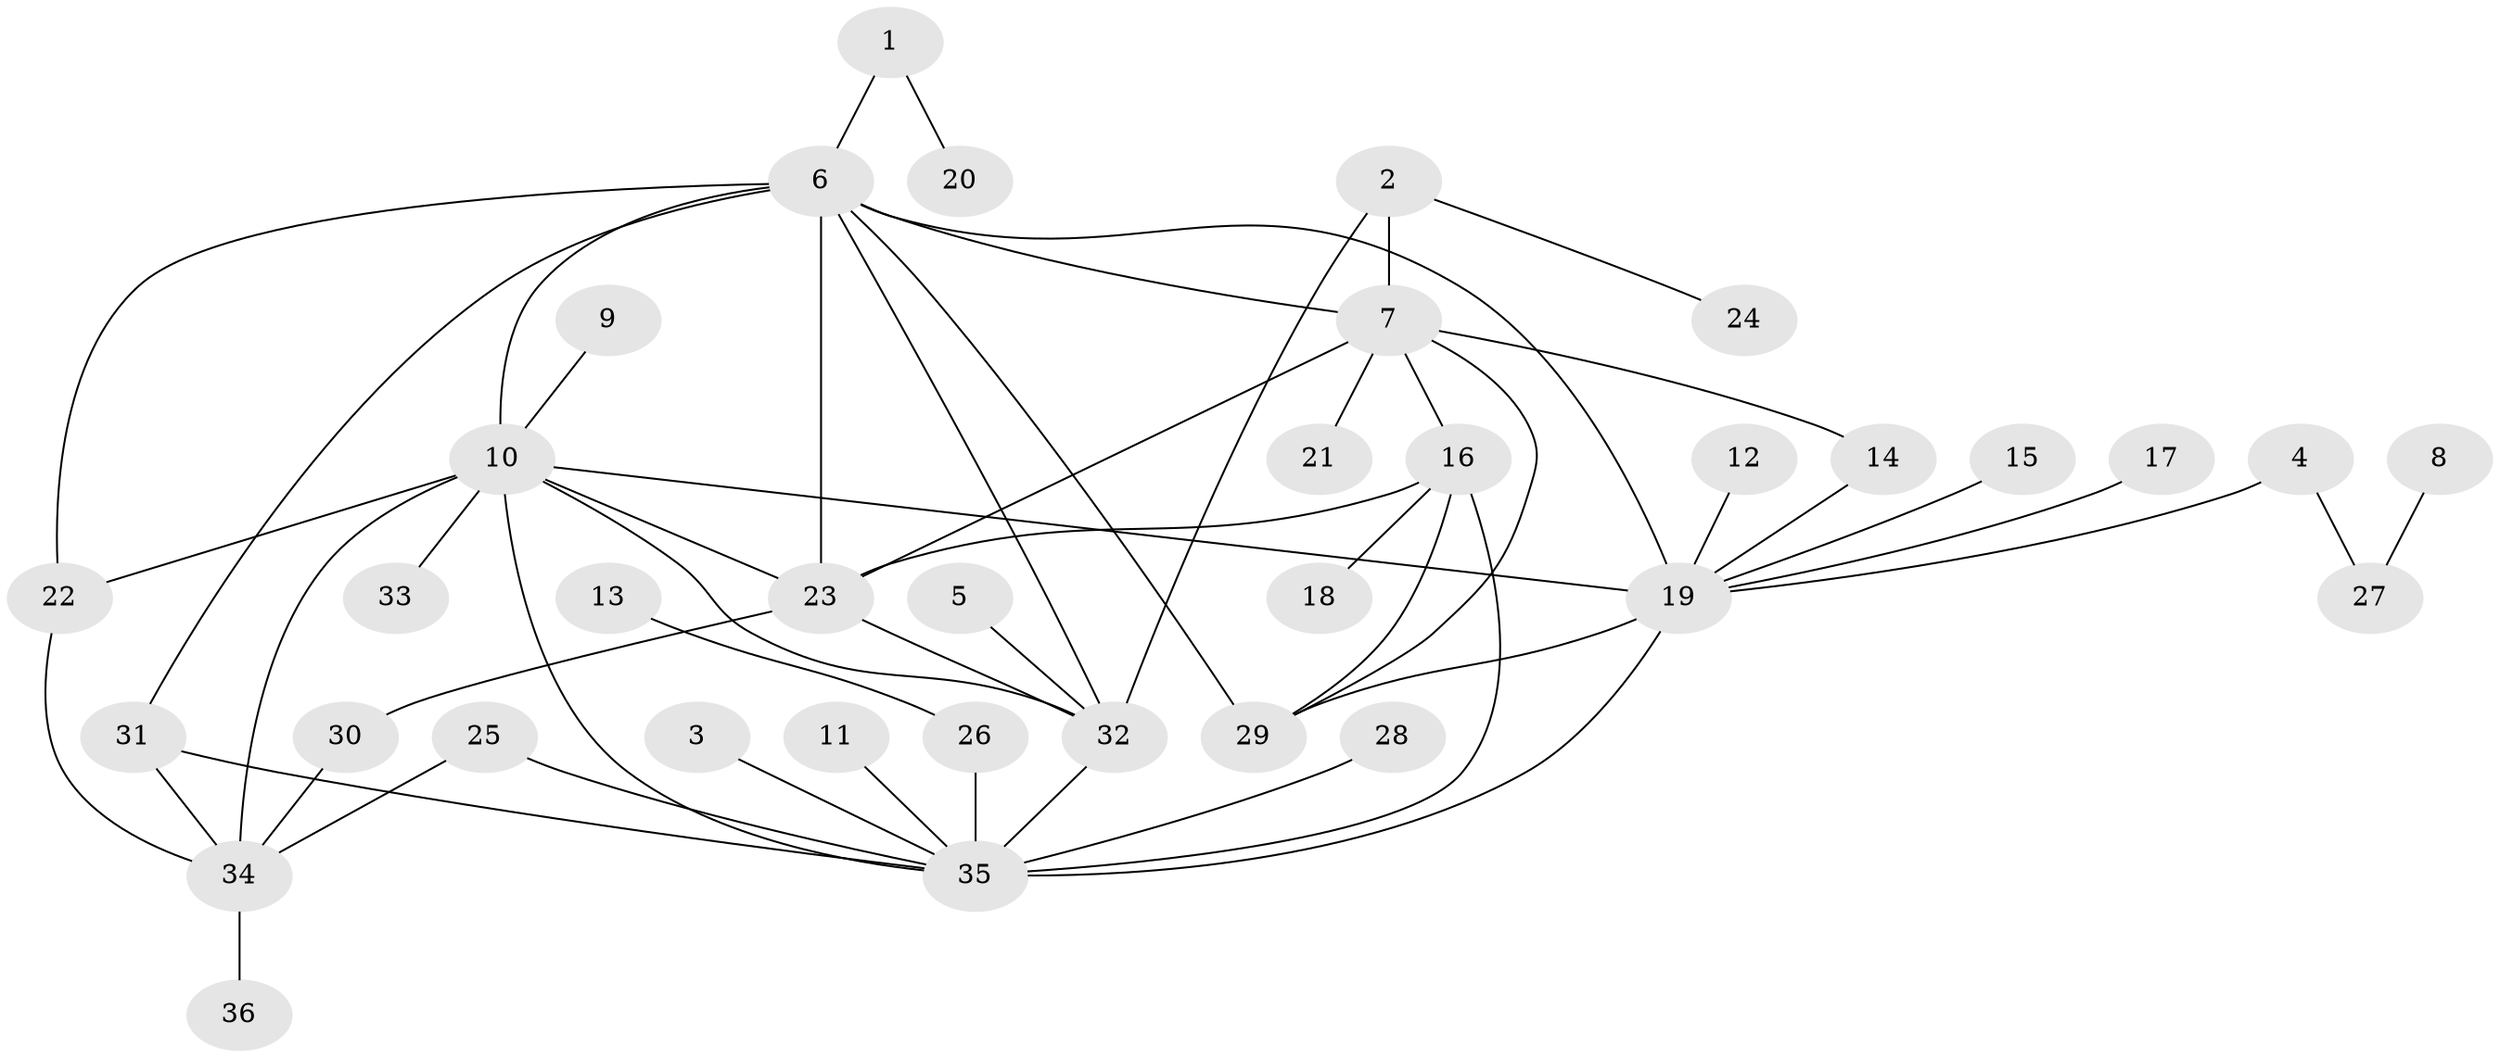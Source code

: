 // original degree distribution, {13: 0.027777777777777776, 15: 0.013888888888888888, 4: 0.05555555555555555, 2: 0.25, 1: 0.4583333333333333, 16: 0.013888888888888888, 7: 0.027777777777777776, 6: 0.013888888888888888, 3: 0.08333333333333333, 9: 0.013888888888888888, 5: 0.041666666666666664}
// Generated by graph-tools (version 1.1) at 2025/36/03/04/25 23:36:53]
// undirected, 36 vertices, 55 edges
graph export_dot {
  node [color=gray90,style=filled];
  1;
  2;
  3;
  4;
  5;
  6;
  7;
  8;
  9;
  10;
  11;
  12;
  13;
  14;
  15;
  16;
  17;
  18;
  19;
  20;
  21;
  22;
  23;
  24;
  25;
  26;
  27;
  28;
  29;
  30;
  31;
  32;
  33;
  34;
  35;
  36;
  1 -- 6 [weight=1.0];
  1 -- 20 [weight=1.0];
  2 -- 7 [weight=1.0];
  2 -- 24 [weight=1.0];
  2 -- 32 [weight=1.0];
  3 -- 35 [weight=1.0];
  4 -- 19 [weight=1.0];
  4 -- 27 [weight=1.0];
  5 -- 32 [weight=1.0];
  6 -- 7 [weight=1.0];
  6 -- 10 [weight=1.0];
  6 -- 19 [weight=1.0];
  6 -- 22 [weight=1.0];
  6 -- 23 [weight=2.0];
  6 -- 29 [weight=1.0];
  6 -- 31 [weight=1.0];
  6 -- 32 [weight=1.0];
  7 -- 14 [weight=1.0];
  7 -- 16 [weight=1.0];
  7 -- 21 [weight=1.0];
  7 -- 23 [weight=1.0];
  7 -- 29 [weight=1.0];
  8 -- 27 [weight=1.0];
  9 -- 10 [weight=1.0];
  10 -- 19 [weight=1.0];
  10 -- 22 [weight=1.0];
  10 -- 23 [weight=1.0];
  10 -- 32 [weight=1.0];
  10 -- 33 [weight=1.0];
  10 -- 34 [weight=2.0];
  10 -- 35 [weight=1.0];
  11 -- 35 [weight=1.0];
  12 -- 19 [weight=1.0];
  13 -- 26 [weight=1.0];
  14 -- 19 [weight=1.0];
  15 -- 19 [weight=1.0];
  16 -- 18 [weight=1.0];
  16 -- 23 [weight=2.0];
  16 -- 29 [weight=1.0];
  16 -- 35 [weight=1.0];
  17 -- 19 [weight=1.0];
  19 -- 29 [weight=2.0];
  19 -- 35 [weight=2.0];
  22 -- 34 [weight=1.0];
  23 -- 30 [weight=1.0];
  23 -- 32 [weight=1.0];
  25 -- 34 [weight=1.0];
  25 -- 35 [weight=1.0];
  26 -- 35 [weight=1.0];
  28 -- 35 [weight=1.0];
  30 -- 34 [weight=1.0];
  31 -- 34 [weight=1.0];
  31 -- 35 [weight=1.0];
  32 -- 35 [weight=1.0];
  34 -- 36 [weight=1.0];
}
